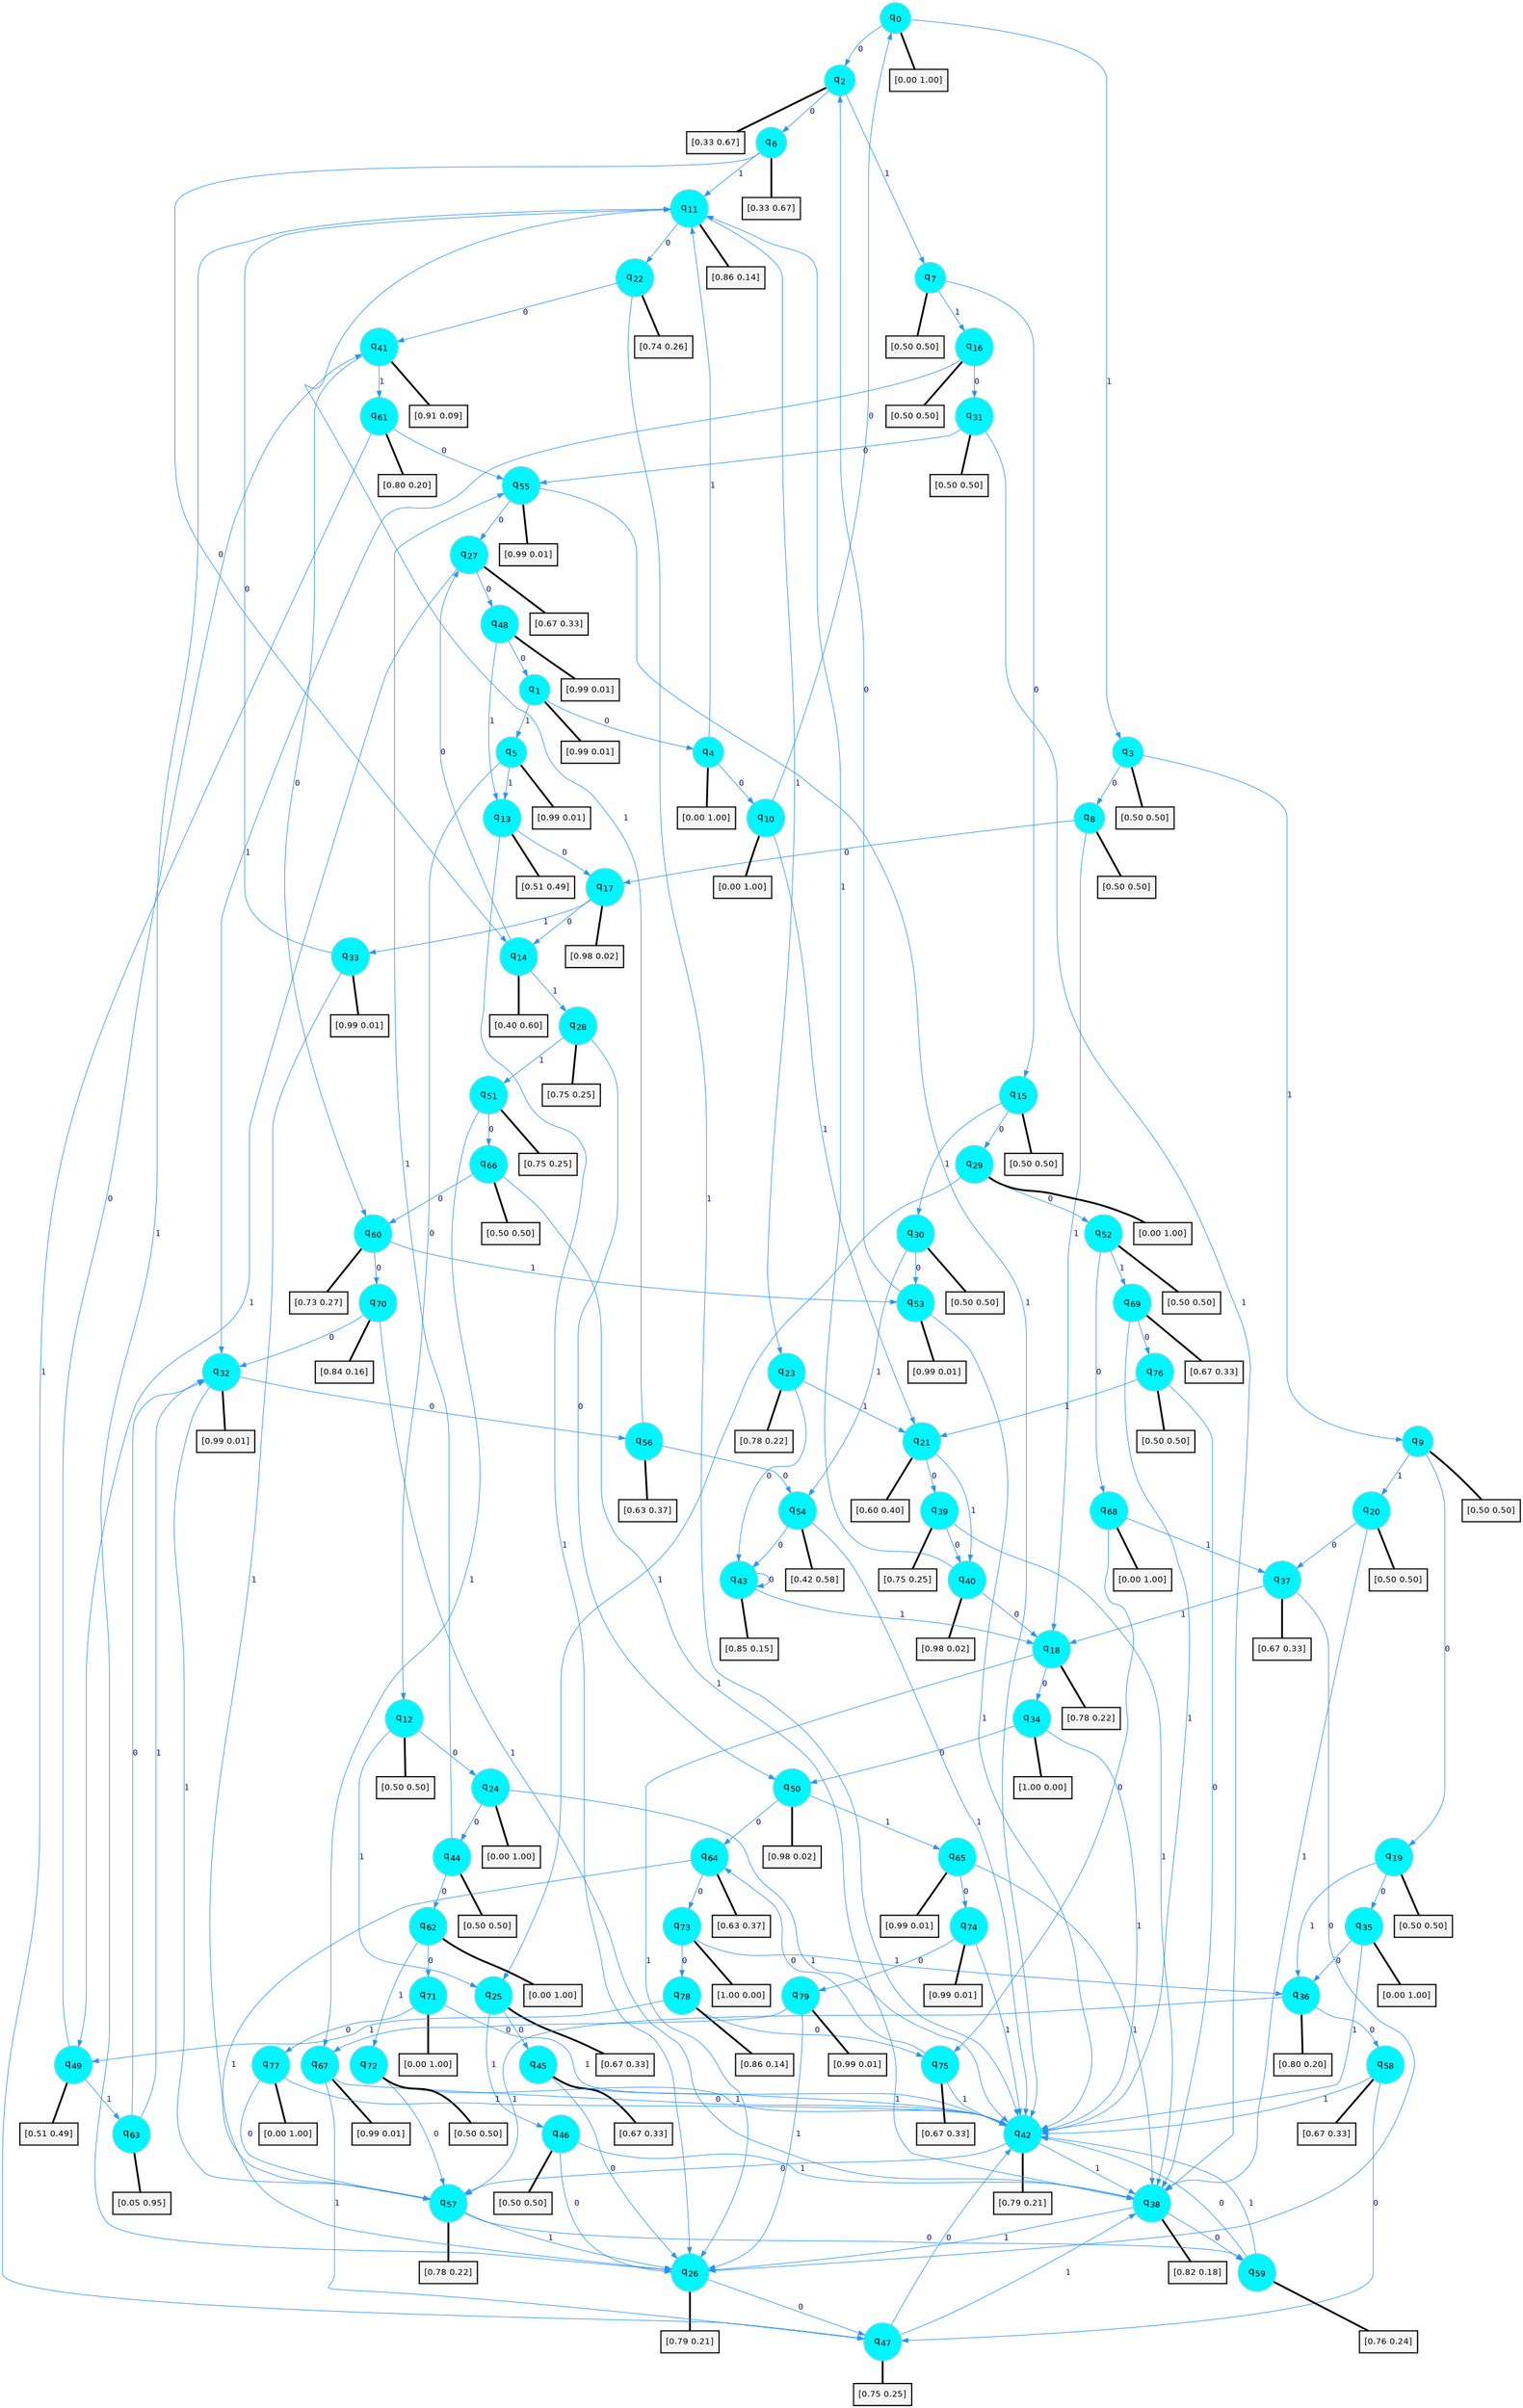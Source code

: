 digraph G {
graph [
bgcolor=transparent, dpi=300, rankdir=TD, size="40,25"];
node [
color=gray, fillcolor=turquoise1, fontcolor=black, fontname=Helvetica, fontsize=16, fontweight=bold, shape=circle, style=filled];
edge [
arrowsize=1, color=dodgerblue1, fontcolor=midnightblue, fontname=courier, fontweight=bold, penwidth=1, style=solid, weight=20];
0[label=<q<SUB>0</SUB>>];
1[label=<q<SUB>1</SUB>>];
2[label=<q<SUB>2</SUB>>];
3[label=<q<SUB>3</SUB>>];
4[label=<q<SUB>4</SUB>>];
5[label=<q<SUB>5</SUB>>];
6[label=<q<SUB>6</SUB>>];
7[label=<q<SUB>7</SUB>>];
8[label=<q<SUB>8</SUB>>];
9[label=<q<SUB>9</SUB>>];
10[label=<q<SUB>10</SUB>>];
11[label=<q<SUB>11</SUB>>];
12[label=<q<SUB>12</SUB>>];
13[label=<q<SUB>13</SUB>>];
14[label=<q<SUB>14</SUB>>];
15[label=<q<SUB>15</SUB>>];
16[label=<q<SUB>16</SUB>>];
17[label=<q<SUB>17</SUB>>];
18[label=<q<SUB>18</SUB>>];
19[label=<q<SUB>19</SUB>>];
20[label=<q<SUB>20</SUB>>];
21[label=<q<SUB>21</SUB>>];
22[label=<q<SUB>22</SUB>>];
23[label=<q<SUB>23</SUB>>];
24[label=<q<SUB>24</SUB>>];
25[label=<q<SUB>25</SUB>>];
26[label=<q<SUB>26</SUB>>];
27[label=<q<SUB>27</SUB>>];
28[label=<q<SUB>28</SUB>>];
29[label=<q<SUB>29</SUB>>];
30[label=<q<SUB>30</SUB>>];
31[label=<q<SUB>31</SUB>>];
32[label=<q<SUB>32</SUB>>];
33[label=<q<SUB>33</SUB>>];
34[label=<q<SUB>34</SUB>>];
35[label=<q<SUB>35</SUB>>];
36[label=<q<SUB>36</SUB>>];
37[label=<q<SUB>37</SUB>>];
38[label=<q<SUB>38</SUB>>];
39[label=<q<SUB>39</SUB>>];
40[label=<q<SUB>40</SUB>>];
41[label=<q<SUB>41</SUB>>];
42[label=<q<SUB>42</SUB>>];
43[label=<q<SUB>43</SUB>>];
44[label=<q<SUB>44</SUB>>];
45[label=<q<SUB>45</SUB>>];
46[label=<q<SUB>46</SUB>>];
47[label=<q<SUB>47</SUB>>];
48[label=<q<SUB>48</SUB>>];
49[label=<q<SUB>49</SUB>>];
50[label=<q<SUB>50</SUB>>];
51[label=<q<SUB>51</SUB>>];
52[label=<q<SUB>52</SUB>>];
53[label=<q<SUB>53</SUB>>];
54[label=<q<SUB>54</SUB>>];
55[label=<q<SUB>55</SUB>>];
56[label=<q<SUB>56</SUB>>];
57[label=<q<SUB>57</SUB>>];
58[label=<q<SUB>58</SUB>>];
59[label=<q<SUB>59</SUB>>];
60[label=<q<SUB>60</SUB>>];
61[label=<q<SUB>61</SUB>>];
62[label=<q<SUB>62</SUB>>];
63[label=<q<SUB>63</SUB>>];
64[label=<q<SUB>64</SUB>>];
65[label=<q<SUB>65</SUB>>];
66[label=<q<SUB>66</SUB>>];
67[label=<q<SUB>67</SUB>>];
68[label=<q<SUB>68</SUB>>];
69[label=<q<SUB>69</SUB>>];
70[label=<q<SUB>70</SUB>>];
71[label=<q<SUB>71</SUB>>];
72[label=<q<SUB>72</SUB>>];
73[label=<q<SUB>73</SUB>>];
74[label=<q<SUB>74</SUB>>];
75[label=<q<SUB>75</SUB>>];
76[label=<q<SUB>76</SUB>>];
77[label=<q<SUB>77</SUB>>];
78[label=<q<SUB>78</SUB>>];
79[label=<q<SUB>79</SUB>>];
80[label="[0.00 1.00]", shape=box,fontcolor=black, fontname=Helvetica, fontsize=14, penwidth=2, fillcolor=whitesmoke,color=black];
81[label="[0.99 0.01]", shape=box,fontcolor=black, fontname=Helvetica, fontsize=14, penwidth=2, fillcolor=whitesmoke,color=black];
82[label="[0.33 0.67]", shape=box,fontcolor=black, fontname=Helvetica, fontsize=14, penwidth=2, fillcolor=whitesmoke,color=black];
83[label="[0.50 0.50]", shape=box,fontcolor=black, fontname=Helvetica, fontsize=14, penwidth=2, fillcolor=whitesmoke,color=black];
84[label="[0.00 1.00]", shape=box,fontcolor=black, fontname=Helvetica, fontsize=14, penwidth=2, fillcolor=whitesmoke,color=black];
85[label="[0.99 0.01]", shape=box,fontcolor=black, fontname=Helvetica, fontsize=14, penwidth=2, fillcolor=whitesmoke,color=black];
86[label="[0.33 0.67]", shape=box,fontcolor=black, fontname=Helvetica, fontsize=14, penwidth=2, fillcolor=whitesmoke,color=black];
87[label="[0.50 0.50]", shape=box,fontcolor=black, fontname=Helvetica, fontsize=14, penwidth=2, fillcolor=whitesmoke,color=black];
88[label="[0.50 0.50]", shape=box,fontcolor=black, fontname=Helvetica, fontsize=14, penwidth=2, fillcolor=whitesmoke,color=black];
89[label="[0.50 0.50]", shape=box,fontcolor=black, fontname=Helvetica, fontsize=14, penwidth=2, fillcolor=whitesmoke,color=black];
90[label="[0.00 1.00]", shape=box,fontcolor=black, fontname=Helvetica, fontsize=14, penwidth=2, fillcolor=whitesmoke,color=black];
91[label="[0.86 0.14]", shape=box,fontcolor=black, fontname=Helvetica, fontsize=14, penwidth=2, fillcolor=whitesmoke,color=black];
92[label="[0.50 0.50]", shape=box,fontcolor=black, fontname=Helvetica, fontsize=14, penwidth=2, fillcolor=whitesmoke,color=black];
93[label="[0.51 0.49]", shape=box,fontcolor=black, fontname=Helvetica, fontsize=14, penwidth=2, fillcolor=whitesmoke,color=black];
94[label="[0.40 0.60]", shape=box,fontcolor=black, fontname=Helvetica, fontsize=14, penwidth=2, fillcolor=whitesmoke,color=black];
95[label="[0.50 0.50]", shape=box,fontcolor=black, fontname=Helvetica, fontsize=14, penwidth=2, fillcolor=whitesmoke,color=black];
96[label="[0.50 0.50]", shape=box,fontcolor=black, fontname=Helvetica, fontsize=14, penwidth=2, fillcolor=whitesmoke,color=black];
97[label="[0.98 0.02]", shape=box,fontcolor=black, fontname=Helvetica, fontsize=14, penwidth=2, fillcolor=whitesmoke,color=black];
98[label="[0.78 0.22]", shape=box,fontcolor=black, fontname=Helvetica, fontsize=14, penwidth=2, fillcolor=whitesmoke,color=black];
99[label="[0.50 0.50]", shape=box,fontcolor=black, fontname=Helvetica, fontsize=14, penwidth=2, fillcolor=whitesmoke,color=black];
100[label="[0.50 0.50]", shape=box,fontcolor=black, fontname=Helvetica, fontsize=14, penwidth=2, fillcolor=whitesmoke,color=black];
101[label="[0.60 0.40]", shape=box,fontcolor=black, fontname=Helvetica, fontsize=14, penwidth=2, fillcolor=whitesmoke,color=black];
102[label="[0.74 0.26]", shape=box,fontcolor=black, fontname=Helvetica, fontsize=14, penwidth=2, fillcolor=whitesmoke,color=black];
103[label="[0.78 0.22]", shape=box,fontcolor=black, fontname=Helvetica, fontsize=14, penwidth=2, fillcolor=whitesmoke,color=black];
104[label="[0.00 1.00]", shape=box,fontcolor=black, fontname=Helvetica, fontsize=14, penwidth=2, fillcolor=whitesmoke,color=black];
105[label="[0.67 0.33]", shape=box,fontcolor=black, fontname=Helvetica, fontsize=14, penwidth=2, fillcolor=whitesmoke,color=black];
106[label="[0.79 0.21]", shape=box,fontcolor=black, fontname=Helvetica, fontsize=14, penwidth=2, fillcolor=whitesmoke,color=black];
107[label="[0.67 0.33]", shape=box,fontcolor=black, fontname=Helvetica, fontsize=14, penwidth=2, fillcolor=whitesmoke,color=black];
108[label="[0.75 0.25]", shape=box,fontcolor=black, fontname=Helvetica, fontsize=14, penwidth=2, fillcolor=whitesmoke,color=black];
109[label="[0.00 1.00]", shape=box,fontcolor=black, fontname=Helvetica, fontsize=14, penwidth=2, fillcolor=whitesmoke,color=black];
110[label="[0.50 0.50]", shape=box,fontcolor=black, fontname=Helvetica, fontsize=14, penwidth=2, fillcolor=whitesmoke,color=black];
111[label="[0.50 0.50]", shape=box,fontcolor=black, fontname=Helvetica, fontsize=14, penwidth=2, fillcolor=whitesmoke,color=black];
112[label="[0.99 0.01]", shape=box,fontcolor=black, fontname=Helvetica, fontsize=14, penwidth=2, fillcolor=whitesmoke,color=black];
113[label="[0.99 0.01]", shape=box,fontcolor=black, fontname=Helvetica, fontsize=14, penwidth=2, fillcolor=whitesmoke,color=black];
114[label="[1.00 0.00]", shape=box,fontcolor=black, fontname=Helvetica, fontsize=14, penwidth=2, fillcolor=whitesmoke,color=black];
115[label="[0.00 1.00]", shape=box,fontcolor=black, fontname=Helvetica, fontsize=14, penwidth=2, fillcolor=whitesmoke,color=black];
116[label="[0.80 0.20]", shape=box,fontcolor=black, fontname=Helvetica, fontsize=14, penwidth=2, fillcolor=whitesmoke,color=black];
117[label="[0.67 0.33]", shape=box,fontcolor=black, fontname=Helvetica, fontsize=14, penwidth=2, fillcolor=whitesmoke,color=black];
118[label="[0.82 0.18]", shape=box,fontcolor=black, fontname=Helvetica, fontsize=14, penwidth=2, fillcolor=whitesmoke,color=black];
119[label="[0.75 0.25]", shape=box,fontcolor=black, fontname=Helvetica, fontsize=14, penwidth=2, fillcolor=whitesmoke,color=black];
120[label="[0.98 0.02]", shape=box,fontcolor=black, fontname=Helvetica, fontsize=14, penwidth=2, fillcolor=whitesmoke,color=black];
121[label="[0.91 0.09]", shape=box,fontcolor=black, fontname=Helvetica, fontsize=14, penwidth=2, fillcolor=whitesmoke,color=black];
122[label="[0.79 0.21]", shape=box,fontcolor=black, fontname=Helvetica, fontsize=14, penwidth=2, fillcolor=whitesmoke,color=black];
123[label="[0.85 0.15]", shape=box,fontcolor=black, fontname=Helvetica, fontsize=14, penwidth=2, fillcolor=whitesmoke,color=black];
124[label="[0.50 0.50]", shape=box,fontcolor=black, fontname=Helvetica, fontsize=14, penwidth=2, fillcolor=whitesmoke,color=black];
125[label="[0.67 0.33]", shape=box,fontcolor=black, fontname=Helvetica, fontsize=14, penwidth=2, fillcolor=whitesmoke,color=black];
126[label="[0.50 0.50]", shape=box,fontcolor=black, fontname=Helvetica, fontsize=14, penwidth=2, fillcolor=whitesmoke,color=black];
127[label="[0.75 0.25]", shape=box,fontcolor=black, fontname=Helvetica, fontsize=14, penwidth=2, fillcolor=whitesmoke,color=black];
128[label="[0.99 0.01]", shape=box,fontcolor=black, fontname=Helvetica, fontsize=14, penwidth=2, fillcolor=whitesmoke,color=black];
129[label="[0.51 0.49]", shape=box,fontcolor=black, fontname=Helvetica, fontsize=14, penwidth=2, fillcolor=whitesmoke,color=black];
130[label="[0.98 0.02]", shape=box,fontcolor=black, fontname=Helvetica, fontsize=14, penwidth=2, fillcolor=whitesmoke,color=black];
131[label="[0.75 0.25]", shape=box,fontcolor=black, fontname=Helvetica, fontsize=14, penwidth=2, fillcolor=whitesmoke,color=black];
132[label="[0.50 0.50]", shape=box,fontcolor=black, fontname=Helvetica, fontsize=14, penwidth=2, fillcolor=whitesmoke,color=black];
133[label="[0.99 0.01]", shape=box,fontcolor=black, fontname=Helvetica, fontsize=14, penwidth=2, fillcolor=whitesmoke,color=black];
134[label="[0.42 0.58]", shape=box,fontcolor=black, fontname=Helvetica, fontsize=14, penwidth=2, fillcolor=whitesmoke,color=black];
135[label="[0.99 0.01]", shape=box,fontcolor=black, fontname=Helvetica, fontsize=14, penwidth=2, fillcolor=whitesmoke,color=black];
136[label="[0.63 0.37]", shape=box,fontcolor=black, fontname=Helvetica, fontsize=14, penwidth=2, fillcolor=whitesmoke,color=black];
137[label="[0.78 0.22]", shape=box,fontcolor=black, fontname=Helvetica, fontsize=14, penwidth=2, fillcolor=whitesmoke,color=black];
138[label="[0.67 0.33]", shape=box,fontcolor=black, fontname=Helvetica, fontsize=14, penwidth=2, fillcolor=whitesmoke,color=black];
139[label="[0.76 0.24]", shape=box,fontcolor=black, fontname=Helvetica, fontsize=14, penwidth=2, fillcolor=whitesmoke,color=black];
140[label="[0.73 0.27]", shape=box,fontcolor=black, fontname=Helvetica, fontsize=14, penwidth=2, fillcolor=whitesmoke,color=black];
141[label="[0.80 0.20]", shape=box,fontcolor=black, fontname=Helvetica, fontsize=14, penwidth=2, fillcolor=whitesmoke,color=black];
142[label="[0.00 1.00]", shape=box,fontcolor=black, fontname=Helvetica, fontsize=14, penwidth=2, fillcolor=whitesmoke,color=black];
143[label="[0.05 0.95]", shape=box,fontcolor=black, fontname=Helvetica, fontsize=14, penwidth=2, fillcolor=whitesmoke,color=black];
144[label="[0.63 0.37]", shape=box,fontcolor=black, fontname=Helvetica, fontsize=14, penwidth=2, fillcolor=whitesmoke,color=black];
145[label="[0.99 0.01]", shape=box,fontcolor=black, fontname=Helvetica, fontsize=14, penwidth=2, fillcolor=whitesmoke,color=black];
146[label="[0.50 0.50]", shape=box,fontcolor=black, fontname=Helvetica, fontsize=14, penwidth=2, fillcolor=whitesmoke,color=black];
147[label="[0.99 0.01]", shape=box,fontcolor=black, fontname=Helvetica, fontsize=14, penwidth=2, fillcolor=whitesmoke,color=black];
148[label="[0.00 1.00]", shape=box,fontcolor=black, fontname=Helvetica, fontsize=14, penwidth=2, fillcolor=whitesmoke,color=black];
149[label="[0.67 0.33]", shape=box,fontcolor=black, fontname=Helvetica, fontsize=14, penwidth=2, fillcolor=whitesmoke,color=black];
150[label="[0.84 0.16]", shape=box,fontcolor=black, fontname=Helvetica, fontsize=14, penwidth=2, fillcolor=whitesmoke,color=black];
151[label="[0.00 1.00]", shape=box,fontcolor=black, fontname=Helvetica, fontsize=14, penwidth=2, fillcolor=whitesmoke,color=black];
152[label="[0.50 0.50]", shape=box,fontcolor=black, fontname=Helvetica, fontsize=14, penwidth=2, fillcolor=whitesmoke,color=black];
153[label="[1.00 0.00]", shape=box,fontcolor=black, fontname=Helvetica, fontsize=14, penwidth=2, fillcolor=whitesmoke,color=black];
154[label="[0.99 0.01]", shape=box,fontcolor=black, fontname=Helvetica, fontsize=14, penwidth=2, fillcolor=whitesmoke,color=black];
155[label="[0.67 0.33]", shape=box,fontcolor=black, fontname=Helvetica, fontsize=14, penwidth=2, fillcolor=whitesmoke,color=black];
156[label="[0.50 0.50]", shape=box,fontcolor=black, fontname=Helvetica, fontsize=14, penwidth=2, fillcolor=whitesmoke,color=black];
157[label="[0.00 1.00]", shape=box,fontcolor=black, fontname=Helvetica, fontsize=14, penwidth=2, fillcolor=whitesmoke,color=black];
158[label="[0.86 0.14]", shape=box,fontcolor=black, fontname=Helvetica, fontsize=14, penwidth=2, fillcolor=whitesmoke,color=black];
159[label="[0.99 0.01]", shape=box,fontcolor=black, fontname=Helvetica, fontsize=14, penwidth=2, fillcolor=whitesmoke,color=black];
0->2 [label=0];
0->3 [label=1];
0->80 [arrowhead=none, penwidth=3,color=black];
1->4 [label=0];
1->5 [label=1];
1->81 [arrowhead=none, penwidth=3,color=black];
2->6 [label=0];
2->7 [label=1];
2->82 [arrowhead=none, penwidth=3,color=black];
3->8 [label=0];
3->9 [label=1];
3->83 [arrowhead=none, penwidth=3,color=black];
4->10 [label=0];
4->11 [label=1];
4->84 [arrowhead=none, penwidth=3,color=black];
5->12 [label=0];
5->13 [label=1];
5->85 [arrowhead=none, penwidth=3,color=black];
6->14 [label=0];
6->11 [label=1];
6->86 [arrowhead=none, penwidth=3,color=black];
7->15 [label=0];
7->16 [label=1];
7->87 [arrowhead=none, penwidth=3,color=black];
8->17 [label=0];
8->18 [label=1];
8->88 [arrowhead=none, penwidth=3,color=black];
9->19 [label=0];
9->20 [label=1];
9->89 [arrowhead=none, penwidth=3,color=black];
10->0 [label=0];
10->21 [label=1];
10->90 [arrowhead=none, penwidth=3,color=black];
11->22 [label=0];
11->23 [label=1];
11->91 [arrowhead=none, penwidth=3,color=black];
12->24 [label=0];
12->25 [label=1];
12->92 [arrowhead=none, penwidth=3,color=black];
13->17 [label=0];
13->26 [label=1];
13->93 [arrowhead=none, penwidth=3,color=black];
14->27 [label=0];
14->28 [label=1];
14->94 [arrowhead=none, penwidth=3,color=black];
15->29 [label=0];
15->30 [label=1];
15->95 [arrowhead=none, penwidth=3,color=black];
16->31 [label=0];
16->32 [label=1];
16->96 [arrowhead=none, penwidth=3,color=black];
17->14 [label=0];
17->33 [label=1];
17->97 [arrowhead=none, penwidth=3,color=black];
18->34 [label=0];
18->26 [label=1];
18->98 [arrowhead=none, penwidth=3,color=black];
19->35 [label=0];
19->36 [label=1];
19->99 [arrowhead=none, penwidth=3,color=black];
20->37 [label=0];
20->38 [label=1];
20->100 [arrowhead=none, penwidth=3,color=black];
21->39 [label=0];
21->40 [label=1];
21->101 [arrowhead=none, penwidth=3,color=black];
22->41 [label=0];
22->42 [label=1];
22->102 [arrowhead=none, penwidth=3,color=black];
23->43 [label=0];
23->21 [label=1];
23->103 [arrowhead=none, penwidth=3,color=black];
24->44 [label=0];
24->42 [label=1];
24->104 [arrowhead=none, penwidth=3,color=black];
25->45 [label=0];
25->46 [label=1];
25->105 [arrowhead=none, penwidth=3,color=black];
26->47 [label=0];
26->11 [label=1];
26->106 [arrowhead=none, penwidth=3,color=black];
27->48 [label=0];
27->49 [label=1];
27->107 [arrowhead=none, penwidth=3,color=black];
28->50 [label=0];
28->51 [label=1];
28->108 [arrowhead=none, penwidth=3,color=black];
29->52 [label=0];
29->25 [label=1];
29->109 [arrowhead=none, penwidth=3,color=black];
30->53 [label=0];
30->54 [label=1];
30->110 [arrowhead=none, penwidth=3,color=black];
31->55 [label=0];
31->38 [label=1];
31->111 [arrowhead=none, penwidth=3,color=black];
32->56 [label=0];
32->57 [label=1];
32->112 [arrowhead=none, penwidth=3,color=black];
33->11 [label=0];
33->57 [label=1];
33->113 [arrowhead=none, penwidth=3,color=black];
34->50 [label=0];
34->42 [label=1];
34->114 [arrowhead=none, penwidth=3,color=black];
35->36 [label=0];
35->42 [label=1];
35->115 [arrowhead=none, penwidth=3,color=black];
36->58 [label=0];
36->57 [label=1];
36->116 [arrowhead=none, penwidth=3,color=black];
37->26 [label=0];
37->18 [label=1];
37->117 [arrowhead=none, penwidth=3,color=black];
38->59 [label=0];
38->26 [label=1];
38->118 [arrowhead=none, penwidth=3,color=black];
39->40 [label=0];
39->38 [label=1];
39->119 [arrowhead=none, penwidth=3,color=black];
40->18 [label=0];
40->11 [label=1];
40->120 [arrowhead=none, penwidth=3,color=black];
41->60 [label=0];
41->61 [label=1];
41->121 [arrowhead=none, penwidth=3,color=black];
42->57 [label=0];
42->38 [label=1];
42->122 [arrowhead=none, penwidth=3,color=black];
43->43 [label=0];
43->18 [label=1];
43->123 [arrowhead=none, penwidth=3,color=black];
44->62 [label=0];
44->55 [label=1];
44->124 [arrowhead=none, penwidth=3,color=black];
45->26 [label=0];
45->42 [label=1];
45->125 [arrowhead=none, penwidth=3,color=black];
46->26 [label=0];
46->38 [label=1];
46->126 [arrowhead=none, penwidth=3,color=black];
47->42 [label=0];
47->38 [label=1];
47->127 [arrowhead=none, penwidth=3,color=black];
48->1 [label=0];
48->13 [label=1];
48->128 [arrowhead=none, penwidth=3,color=black];
49->41 [label=0];
49->63 [label=1];
49->129 [arrowhead=none, penwidth=3,color=black];
50->64 [label=0];
50->65 [label=1];
50->130 [arrowhead=none, penwidth=3,color=black];
51->66 [label=0];
51->67 [label=1];
51->131 [arrowhead=none, penwidth=3,color=black];
52->68 [label=0];
52->69 [label=1];
52->132 [arrowhead=none, penwidth=3,color=black];
53->2 [label=0];
53->42 [label=1];
53->133 [arrowhead=none, penwidth=3,color=black];
54->43 [label=0];
54->42 [label=1];
54->134 [arrowhead=none, penwidth=3,color=black];
55->27 [label=0];
55->42 [label=1];
55->135 [arrowhead=none, penwidth=3,color=black];
56->54 [label=0];
56->11 [label=1];
56->136 [arrowhead=none, penwidth=3,color=black];
57->59 [label=0];
57->26 [label=1];
57->137 [arrowhead=none, penwidth=3,color=black];
58->47 [label=0];
58->42 [label=1];
58->138 [arrowhead=none, penwidth=3,color=black];
59->42 [label=0];
59->42 [label=1];
59->139 [arrowhead=none, penwidth=3,color=black];
60->70 [label=0];
60->53 [label=1];
60->140 [arrowhead=none, penwidth=3,color=black];
61->55 [label=0];
61->47 [label=1];
61->141 [arrowhead=none, penwidth=3,color=black];
62->71 [label=0];
62->72 [label=1];
62->142 [arrowhead=none, penwidth=3,color=black];
63->32 [label=0];
63->32 [label=1];
63->143 [arrowhead=none, penwidth=3,color=black];
64->73 [label=0];
64->26 [label=1];
64->144 [arrowhead=none, penwidth=3,color=black];
65->74 [label=0];
65->38 [label=1];
65->145 [arrowhead=none, penwidth=3,color=black];
66->60 [label=0];
66->38 [label=1];
66->146 [arrowhead=none, penwidth=3,color=black];
67->42 [label=0];
67->47 [label=1];
67->147 [arrowhead=none, penwidth=3,color=black];
68->75 [label=0];
68->37 [label=1];
68->148 [arrowhead=none, penwidth=3,color=black];
69->76 [label=0];
69->42 [label=1];
69->149 [arrowhead=none, penwidth=3,color=black];
70->32 [label=0];
70->38 [label=1];
70->150 [arrowhead=none, penwidth=3,color=black];
71->77 [label=0];
71->42 [label=1];
71->151 [arrowhead=none, penwidth=3,color=black];
72->57 [label=0];
72->42 [label=1];
72->152 [arrowhead=none, penwidth=3,color=black];
73->78 [label=0];
73->36 [label=1];
73->153 [arrowhead=none, penwidth=3,color=black];
74->79 [label=0];
74->42 [label=1];
74->154 [arrowhead=none, penwidth=3,color=black];
75->64 [label=0];
75->42 [label=1];
75->155 [arrowhead=none, penwidth=3,color=black];
76->38 [label=0];
76->21 [label=1];
76->156 [arrowhead=none, penwidth=3,color=black];
77->57 [label=0];
77->42 [label=1];
77->157 [arrowhead=none, penwidth=3,color=black];
78->75 [label=0];
78->49 [label=1];
78->158 [arrowhead=none, penwidth=3,color=black];
79->67 [label=0];
79->26 [label=1];
79->159 [arrowhead=none, penwidth=3,color=black];
}
